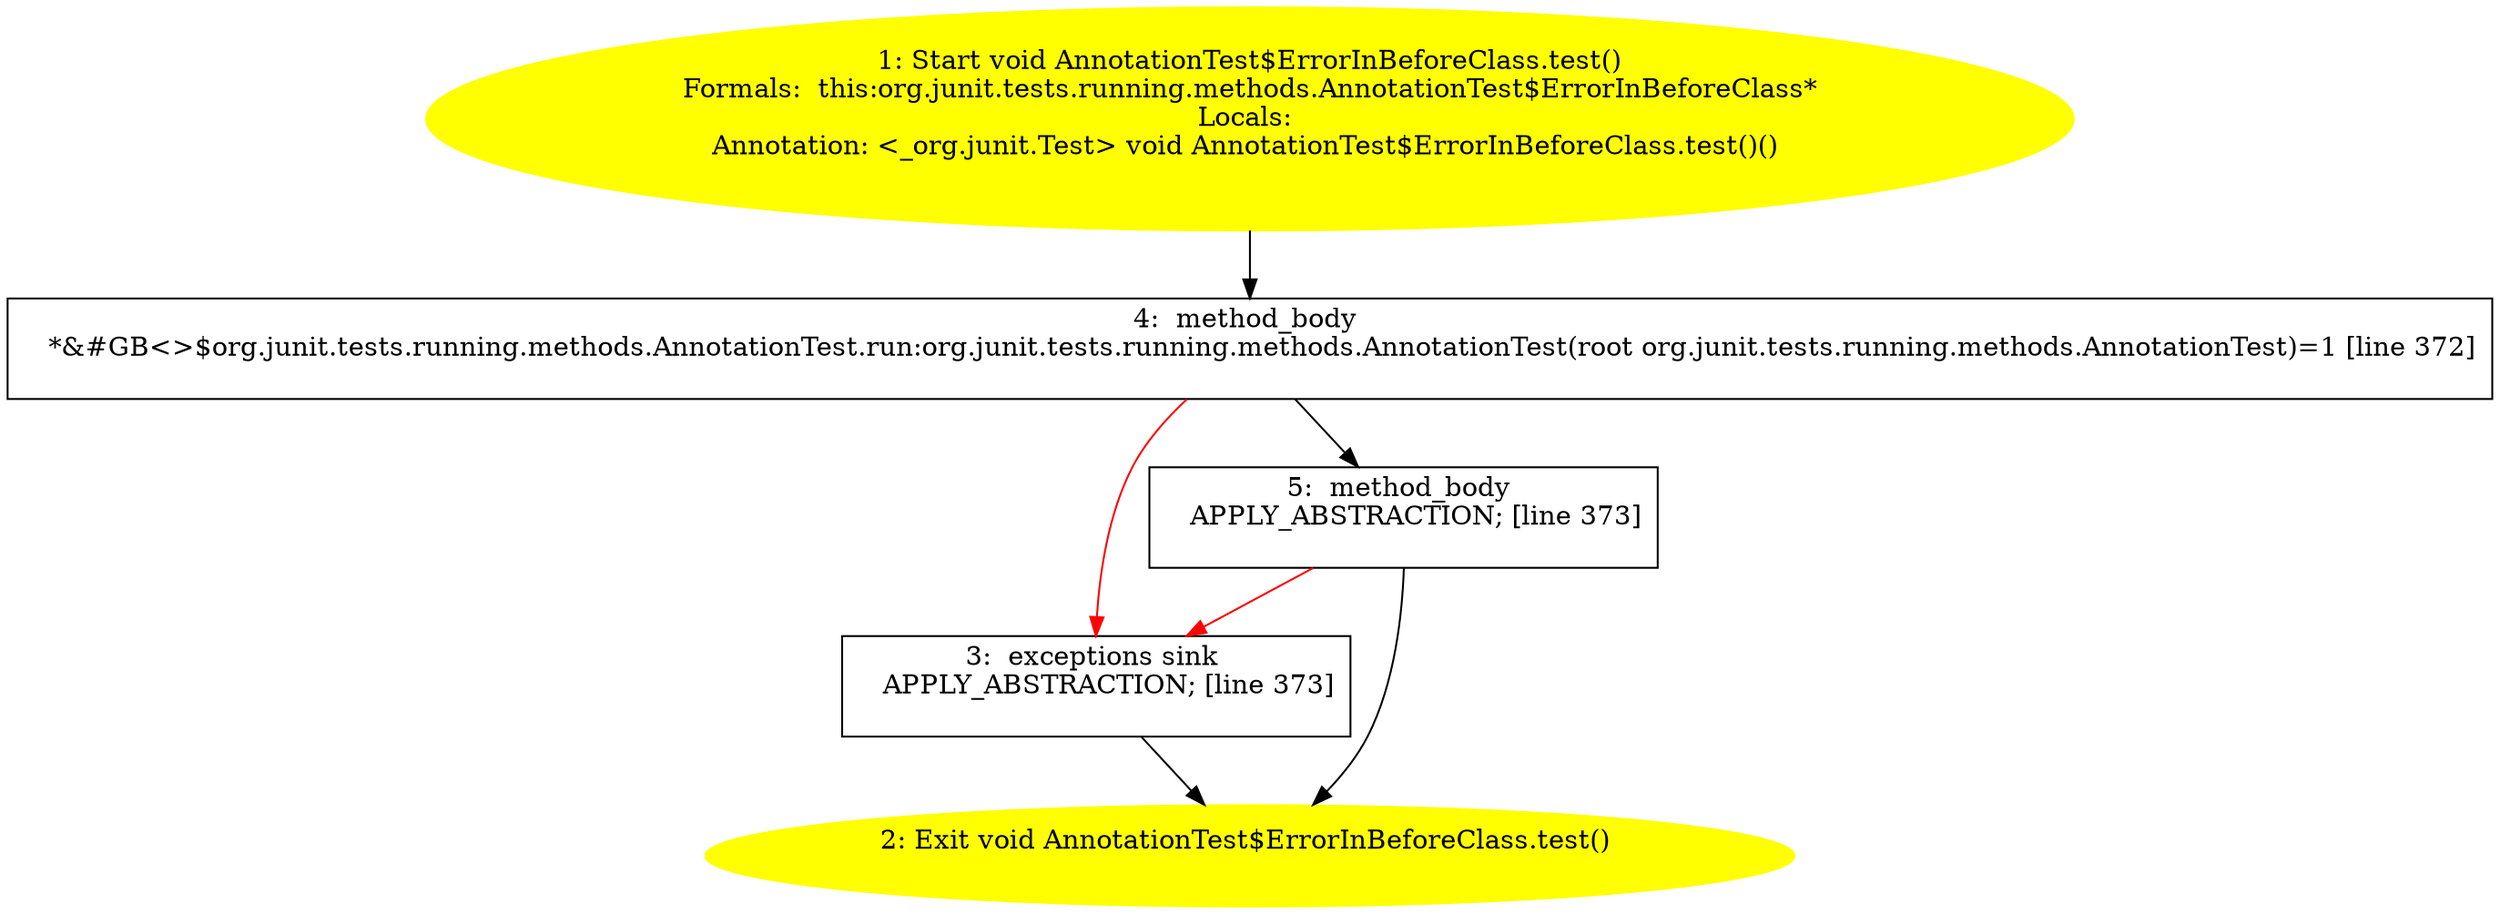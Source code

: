 /* @generated */
digraph cfg {
"org.junit.tests.running.methods.AnnotationTest$ErrorInBeforeClass.test():void.67390fdec74c9a11ea73efdc37a432d8_1" [label="1: Start void AnnotationTest$ErrorInBeforeClass.test()\nFormals:  this:org.junit.tests.running.methods.AnnotationTest$ErrorInBeforeClass*\nLocals: \nAnnotation: <_org.junit.Test> void AnnotationTest$ErrorInBeforeClass.test()() \n  " color=yellow style=filled]
	

	 "org.junit.tests.running.methods.AnnotationTest$ErrorInBeforeClass.test():void.67390fdec74c9a11ea73efdc37a432d8_1" -> "org.junit.tests.running.methods.AnnotationTest$ErrorInBeforeClass.test():void.67390fdec74c9a11ea73efdc37a432d8_4" ;
"org.junit.tests.running.methods.AnnotationTest$ErrorInBeforeClass.test():void.67390fdec74c9a11ea73efdc37a432d8_2" [label="2: Exit void AnnotationTest$ErrorInBeforeClass.test() \n  " color=yellow style=filled]
	

"org.junit.tests.running.methods.AnnotationTest$ErrorInBeforeClass.test():void.67390fdec74c9a11ea73efdc37a432d8_3" [label="3:  exceptions sink \n   APPLY_ABSTRACTION; [line 373]\n " shape="box"]
	

	 "org.junit.tests.running.methods.AnnotationTest$ErrorInBeforeClass.test():void.67390fdec74c9a11ea73efdc37a432d8_3" -> "org.junit.tests.running.methods.AnnotationTest$ErrorInBeforeClass.test():void.67390fdec74c9a11ea73efdc37a432d8_2" ;
"org.junit.tests.running.methods.AnnotationTest$ErrorInBeforeClass.test():void.67390fdec74c9a11ea73efdc37a432d8_4" [label="4:  method_body \n   *&#GB<>$org.junit.tests.running.methods.AnnotationTest.run:org.junit.tests.running.methods.AnnotationTest(root org.junit.tests.running.methods.AnnotationTest)=1 [line 372]\n " shape="box"]
	

	 "org.junit.tests.running.methods.AnnotationTest$ErrorInBeforeClass.test():void.67390fdec74c9a11ea73efdc37a432d8_4" -> "org.junit.tests.running.methods.AnnotationTest$ErrorInBeforeClass.test():void.67390fdec74c9a11ea73efdc37a432d8_5" ;
	 "org.junit.tests.running.methods.AnnotationTest$ErrorInBeforeClass.test():void.67390fdec74c9a11ea73efdc37a432d8_4" -> "org.junit.tests.running.methods.AnnotationTest$ErrorInBeforeClass.test():void.67390fdec74c9a11ea73efdc37a432d8_3" [color="red" ];
"org.junit.tests.running.methods.AnnotationTest$ErrorInBeforeClass.test():void.67390fdec74c9a11ea73efdc37a432d8_5" [label="5:  method_body \n   APPLY_ABSTRACTION; [line 373]\n " shape="box"]
	

	 "org.junit.tests.running.methods.AnnotationTest$ErrorInBeforeClass.test():void.67390fdec74c9a11ea73efdc37a432d8_5" -> "org.junit.tests.running.methods.AnnotationTest$ErrorInBeforeClass.test():void.67390fdec74c9a11ea73efdc37a432d8_2" ;
	 "org.junit.tests.running.methods.AnnotationTest$ErrorInBeforeClass.test():void.67390fdec74c9a11ea73efdc37a432d8_5" -> "org.junit.tests.running.methods.AnnotationTest$ErrorInBeforeClass.test():void.67390fdec74c9a11ea73efdc37a432d8_3" [color="red" ];
}
